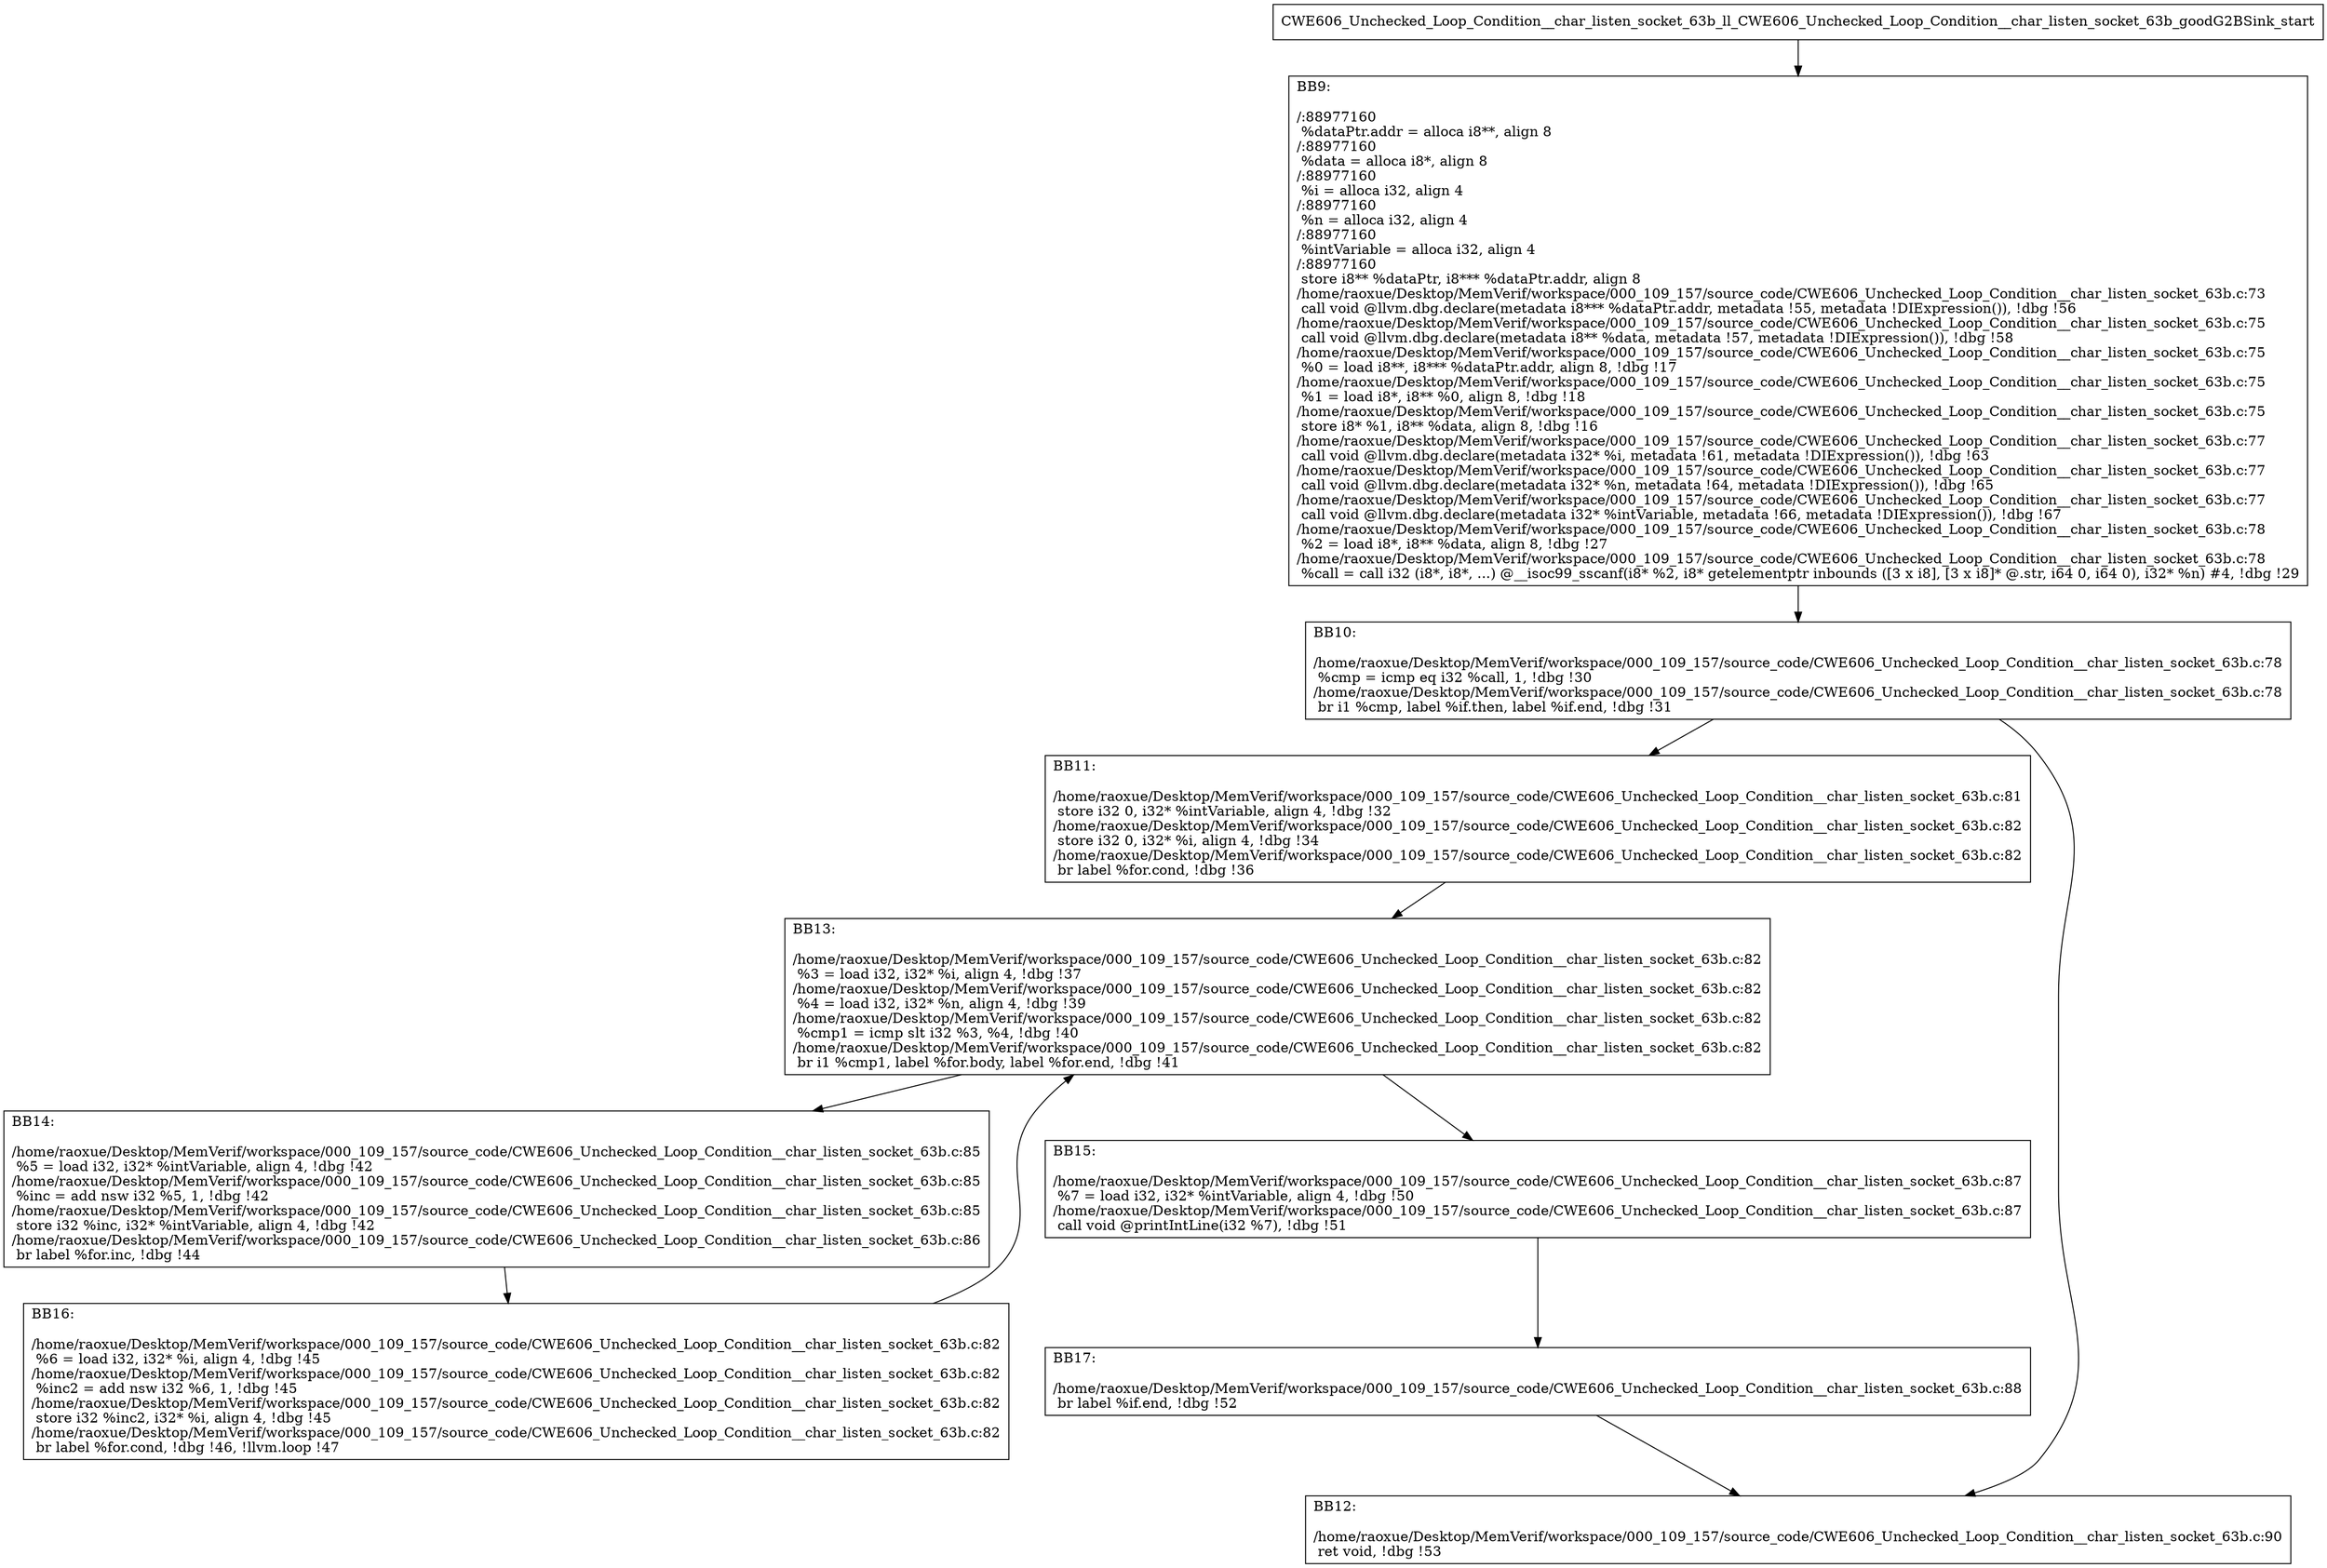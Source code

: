 digraph "CFG for'CWE606_Unchecked_Loop_Condition__char_listen_socket_63b_ll_CWE606_Unchecked_Loop_Condition__char_listen_socket_63b_goodG2BSink' function" {
	BBCWE606_Unchecked_Loop_Condition__char_listen_socket_63b_ll_CWE606_Unchecked_Loop_Condition__char_listen_socket_63b_goodG2BSink_start[shape=record,label="{CWE606_Unchecked_Loop_Condition__char_listen_socket_63b_ll_CWE606_Unchecked_Loop_Condition__char_listen_socket_63b_goodG2BSink_start}"];
	BBCWE606_Unchecked_Loop_Condition__char_listen_socket_63b_ll_CWE606_Unchecked_Loop_Condition__char_listen_socket_63b_goodG2BSink_start-> CWE606_Unchecked_Loop_Condition__char_listen_socket_63b_ll_CWE606_Unchecked_Loop_Condition__char_listen_socket_63b_goodG2BSinkBB9;
	CWE606_Unchecked_Loop_Condition__char_listen_socket_63b_ll_CWE606_Unchecked_Loop_Condition__char_listen_socket_63b_goodG2BSinkBB9 [shape=record, label="{BB9:\l\l/:88977160\l
  %dataPtr.addr = alloca i8**, align 8\l
/:88977160\l
  %data = alloca i8*, align 8\l
/:88977160\l
  %i = alloca i32, align 4\l
/:88977160\l
  %n = alloca i32, align 4\l
/:88977160\l
  %intVariable = alloca i32, align 4\l
/:88977160\l
  store i8** %dataPtr, i8*** %dataPtr.addr, align 8\l
/home/raoxue/Desktop/MemVerif/workspace/000_109_157/source_code/CWE606_Unchecked_Loop_Condition__char_listen_socket_63b.c:73\l
  call void @llvm.dbg.declare(metadata i8*** %dataPtr.addr, metadata !55, metadata !DIExpression()), !dbg !56\l
/home/raoxue/Desktop/MemVerif/workspace/000_109_157/source_code/CWE606_Unchecked_Loop_Condition__char_listen_socket_63b.c:75\l
  call void @llvm.dbg.declare(metadata i8** %data, metadata !57, metadata !DIExpression()), !dbg !58\l
/home/raoxue/Desktop/MemVerif/workspace/000_109_157/source_code/CWE606_Unchecked_Loop_Condition__char_listen_socket_63b.c:75\l
  %0 = load i8**, i8*** %dataPtr.addr, align 8, !dbg !17\l
/home/raoxue/Desktop/MemVerif/workspace/000_109_157/source_code/CWE606_Unchecked_Loop_Condition__char_listen_socket_63b.c:75\l
  %1 = load i8*, i8** %0, align 8, !dbg !18\l
/home/raoxue/Desktop/MemVerif/workspace/000_109_157/source_code/CWE606_Unchecked_Loop_Condition__char_listen_socket_63b.c:75\l
  store i8* %1, i8** %data, align 8, !dbg !16\l
/home/raoxue/Desktop/MemVerif/workspace/000_109_157/source_code/CWE606_Unchecked_Loop_Condition__char_listen_socket_63b.c:77\l
  call void @llvm.dbg.declare(metadata i32* %i, metadata !61, metadata !DIExpression()), !dbg !63\l
/home/raoxue/Desktop/MemVerif/workspace/000_109_157/source_code/CWE606_Unchecked_Loop_Condition__char_listen_socket_63b.c:77\l
  call void @llvm.dbg.declare(metadata i32* %n, metadata !64, metadata !DIExpression()), !dbg !65\l
/home/raoxue/Desktop/MemVerif/workspace/000_109_157/source_code/CWE606_Unchecked_Loop_Condition__char_listen_socket_63b.c:77\l
  call void @llvm.dbg.declare(metadata i32* %intVariable, metadata !66, metadata !DIExpression()), !dbg !67\l
/home/raoxue/Desktop/MemVerif/workspace/000_109_157/source_code/CWE606_Unchecked_Loop_Condition__char_listen_socket_63b.c:78\l
  %2 = load i8*, i8** %data, align 8, !dbg !27\l
/home/raoxue/Desktop/MemVerif/workspace/000_109_157/source_code/CWE606_Unchecked_Loop_Condition__char_listen_socket_63b.c:78\l
  %call = call i32 (i8*, i8*, ...) @__isoc99_sscanf(i8* %2, i8* getelementptr inbounds ([3 x i8], [3 x i8]* @.str, i64 0, i64 0), i32* %n) #4, !dbg !29\l
}"];
	CWE606_Unchecked_Loop_Condition__char_listen_socket_63b_ll_CWE606_Unchecked_Loop_Condition__char_listen_socket_63b_goodG2BSinkBB9-> CWE606_Unchecked_Loop_Condition__char_listen_socket_63b_ll_CWE606_Unchecked_Loop_Condition__char_listen_socket_63b_goodG2BSinkBB10;
	CWE606_Unchecked_Loop_Condition__char_listen_socket_63b_ll_CWE606_Unchecked_Loop_Condition__char_listen_socket_63b_goodG2BSinkBB10 [shape=record, label="{BB10:\l\l/home/raoxue/Desktop/MemVerif/workspace/000_109_157/source_code/CWE606_Unchecked_Loop_Condition__char_listen_socket_63b.c:78\l
  %cmp = icmp eq i32 %call, 1, !dbg !30\l
/home/raoxue/Desktop/MemVerif/workspace/000_109_157/source_code/CWE606_Unchecked_Loop_Condition__char_listen_socket_63b.c:78\l
  br i1 %cmp, label %if.then, label %if.end, !dbg !31\l
}"];
	CWE606_Unchecked_Loop_Condition__char_listen_socket_63b_ll_CWE606_Unchecked_Loop_Condition__char_listen_socket_63b_goodG2BSinkBB10-> CWE606_Unchecked_Loop_Condition__char_listen_socket_63b_ll_CWE606_Unchecked_Loop_Condition__char_listen_socket_63b_goodG2BSinkBB11;
	CWE606_Unchecked_Loop_Condition__char_listen_socket_63b_ll_CWE606_Unchecked_Loop_Condition__char_listen_socket_63b_goodG2BSinkBB10-> CWE606_Unchecked_Loop_Condition__char_listen_socket_63b_ll_CWE606_Unchecked_Loop_Condition__char_listen_socket_63b_goodG2BSinkBB12;
	CWE606_Unchecked_Loop_Condition__char_listen_socket_63b_ll_CWE606_Unchecked_Loop_Condition__char_listen_socket_63b_goodG2BSinkBB11 [shape=record, label="{BB11:\l\l/home/raoxue/Desktop/MemVerif/workspace/000_109_157/source_code/CWE606_Unchecked_Loop_Condition__char_listen_socket_63b.c:81\l
  store i32 0, i32* %intVariable, align 4, !dbg !32\l
/home/raoxue/Desktop/MemVerif/workspace/000_109_157/source_code/CWE606_Unchecked_Loop_Condition__char_listen_socket_63b.c:82\l
  store i32 0, i32* %i, align 4, !dbg !34\l
/home/raoxue/Desktop/MemVerif/workspace/000_109_157/source_code/CWE606_Unchecked_Loop_Condition__char_listen_socket_63b.c:82\l
  br label %for.cond, !dbg !36\l
}"];
	CWE606_Unchecked_Loop_Condition__char_listen_socket_63b_ll_CWE606_Unchecked_Loop_Condition__char_listen_socket_63b_goodG2BSinkBB11-> CWE606_Unchecked_Loop_Condition__char_listen_socket_63b_ll_CWE606_Unchecked_Loop_Condition__char_listen_socket_63b_goodG2BSinkBB13;
	CWE606_Unchecked_Loop_Condition__char_listen_socket_63b_ll_CWE606_Unchecked_Loop_Condition__char_listen_socket_63b_goodG2BSinkBB13 [shape=record, label="{BB13:\l\l/home/raoxue/Desktop/MemVerif/workspace/000_109_157/source_code/CWE606_Unchecked_Loop_Condition__char_listen_socket_63b.c:82\l
  %3 = load i32, i32* %i, align 4, !dbg !37\l
/home/raoxue/Desktop/MemVerif/workspace/000_109_157/source_code/CWE606_Unchecked_Loop_Condition__char_listen_socket_63b.c:82\l
  %4 = load i32, i32* %n, align 4, !dbg !39\l
/home/raoxue/Desktop/MemVerif/workspace/000_109_157/source_code/CWE606_Unchecked_Loop_Condition__char_listen_socket_63b.c:82\l
  %cmp1 = icmp slt i32 %3, %4, !dbg !40\l
/home/raoxue/Desktop/MemVerif/workspace/000_109_157/source_code/CWE606_Unchecked_Loop_Condition__char_listen_socket_63b.c:82\l
  br i1 %cmp1, label %for.body, label %for.end, !dbg !41\l
}"];
	CWE606_Unchecked_Loop_Condition__char_listen_socket_63b_ll_CWE606_Unchecked_Loop_Condition__char_listen_socket_63b_goodG2BSinkBB13-> CWE606_Unchecked_Loop_Condition__char_listen_socket_63b_ll_CWE606_Unchecked_Loop_Condition__char_listen_socket_63b_goodG2BSinkBB14;
	CWE606_Unchecked_Loop_Condition__char_listen_socket_63b_ll_CWE606_Unchecked_Loop_Condition__char_listen_socket_63b_goodG2BSinkBB13-> CWE606_Unchecked_Loop_Condition__char_listen_socket_63b_ll_CWE606_Unchecked_Loop_Condition__char_listen_socket_63b_goodG2BSinkBB15;
	CWE606_Unchecked_Loop_Condition__char_listen_socket_63b_ll_CWE606_Unchecked_Loop_Condition__char_listen_socket_63b_goodG2BSinkBB14 [shape=record, label="{BB14:\l\l/home/raoxue/Desktop/MemVerif/workspace/000_109_157/source_code/CWE606_Unchecked_Loop_Condition__char_listen_socket_63b.c:85\l
  %5 = load i32, i32* %intVariable, align 4, !dbg !42\l
/home/raoxue/Desktop/MemVerif/workspace/000_109_157/source_code/CWE606_Unchecked_Loop_Condition__char_listen_socket_63b.c:85\l
  %inc = add nsw i32 %5, 1, !dbg !42\l
/home/raoxue/Desktop/MemVerif/workspace/000_109_157/source_code/CWE606_Unchecked_Loop_Condition__char_listen_socket_63b.c:85\l
  store i32 %inc, i32* %intVariable, align 4, !dbg !42\l
/home/raoxue/Desktop/MemVerif/workspace/000_109_157/source_code/CWE606_Unchecked_Loop_Condition__char_listen_socket_63b.c:86\l
  br label %for.inc, !dbg !44\l
}"];
	CWE606_Unchecked_Loop_Condition__char_listen_socket_63b_ll_CWE606_Unchecked_Loop_Condition__char_listen_socket_63b_goodG2BSinkBB14-> CWE606_Unchecked_Loop_Condition__char_listen_socket_63b_ll_CWE606_Unchecked_Loop_Condition__char_listen_socket_63b_goodG2BSinkBB16;
	CWE606_Unchecked_Loop_Condition__char_listen_socket_63b_ll_CWE606_Unchecked_Loop_Condition__char_listen_socket_63b_goodG2BSinkBB16 [shape=record, label="{BB16:\l\l/home/raoxue/Desktop/MemVerif/workspace/000_109_157/source_code/CWE606_Unchecked_Loop_Condition__char_listen_socket_63b.c:82\l
  %6 = load i32, i32* %i, align 4, !dbg !45\l
/home/raoxue/Desktop/MemVerif/workspace/000_109_157/source_code/CWE606_Unchecked_Loop_Condition__char_listen_socket_63b.c:82\l
  %inc2 = add nsw i32 %6, 1, !dbg !45\l
/home/raoxue/Desktop/MemVerif/workspace/000_109_157/source_code/CWE606_Unchecked_Loop_Condition__char_listen_socket_63b.c:82\l
  store i32 %inc2, i32* %i, align 4, !dbg !45\l
/home/raoxue/Desktop/MemVerif/workspace/000_109_157/source_code/CWE606_Unchecked_Loop_Condition__char_listen_socket_63b.c:82\l
  br label %for.cond, !dbg !46, !llvm.loop !47\l
}"];
	CWE606_Unchecked_Loop_Condition__char_listen_socket_63b_ll_CWE606_Unchecked_Loop_Condition__char_listen_socket_63b_goodG2BSinkBB16-> CWE606_Unchecked_Loop_Condition__char_listen_socket_63b_ll_CWE606_Unchecked_Loop_Condition__char_listen_socket_63b_goodG2BSinkBB13;
	CWE606_Unchecked_Loop_Condition__char_listen_socket_63b_ll_CWE606_Unchecked_Loop_Condition__char_listen_socket_63b_goodG2BSinkBB15 [shape=record, label="{BB15:\l\l/home/raoxue/Desktop/MemVerif/workspace/000_109_157/source_code/CWE606_Unchecked_Loop_Condition__char_listen_socket_63b.c:87\l
  %7 = load i32, i32* %intVariable, align 4, !dbg !50\l
/home/raoxue/Desktop/MemVerif/workspace/000_109_157/source_code/CWE606_Unchecked_Loop_Condition__char_listen_socket_63b.c:87\l
  call void @printIntLine(i32 %7), !dbg !51\l
}"];
	CWE606_Unchecked_Loop_Condition__char_listen_socket_63b_ll_CWE606_Unchecked_Loop_Condition__char_listen_socket_63b_goodG2BSinkBB15-> CWE606_Unchecked_Loop_Condition__char_listen_socket_63b_ll_CWE606_Unchecked_Loop_Condition__char_listen_socket_63b_goodG2BSinkBB17;
	CWE606_Unchecked_Loop_Condition__char_listen_socket_63b_ll_CWE606_Unchecked_Loop_Condition__char_listen_socket_63b_goodG2BSinkBB17 [shape=record, label="{BB17:\l\l/home/raoxue/Desktop/MemVerif/workspace/000_109_157/source_code/CWE606_Unchecked_Loop_Condition__char_listen_socket_63b.c:88\l
  br label %if.end, !dbg !52\l
}"];
	CWE606_Unchecked_Loop_Condition__char_listen_socket_63b_ll_CWE606_Unchecked_Loop_Condition__char_listen_socket_63b_goodG2BSinkBB17-> CWE606_Unchecked_Loop_Condition__char_listen_socket_63b_ll_CWE606_Unchecked_Loop_Condition__char_listen_socket_63b_goodG2BSinkBB12;
	CWE606_Unchecked_Loop_Condition__char_listen_socket_63b_ll_CWE606_Unchecked_Loop_Condition__char_listen_socket_63b_goodG2BSinkBB12 [shape=record, label="{BB12:\l\l/home/raoxue/Desktop/MemVerif/workspace/000_109_157/source_code/CWE606_Unchecked_Loop_Condition__char_listen_socket_63b.c:90\l
  ret void, !dbg !53\l
}"];
}
